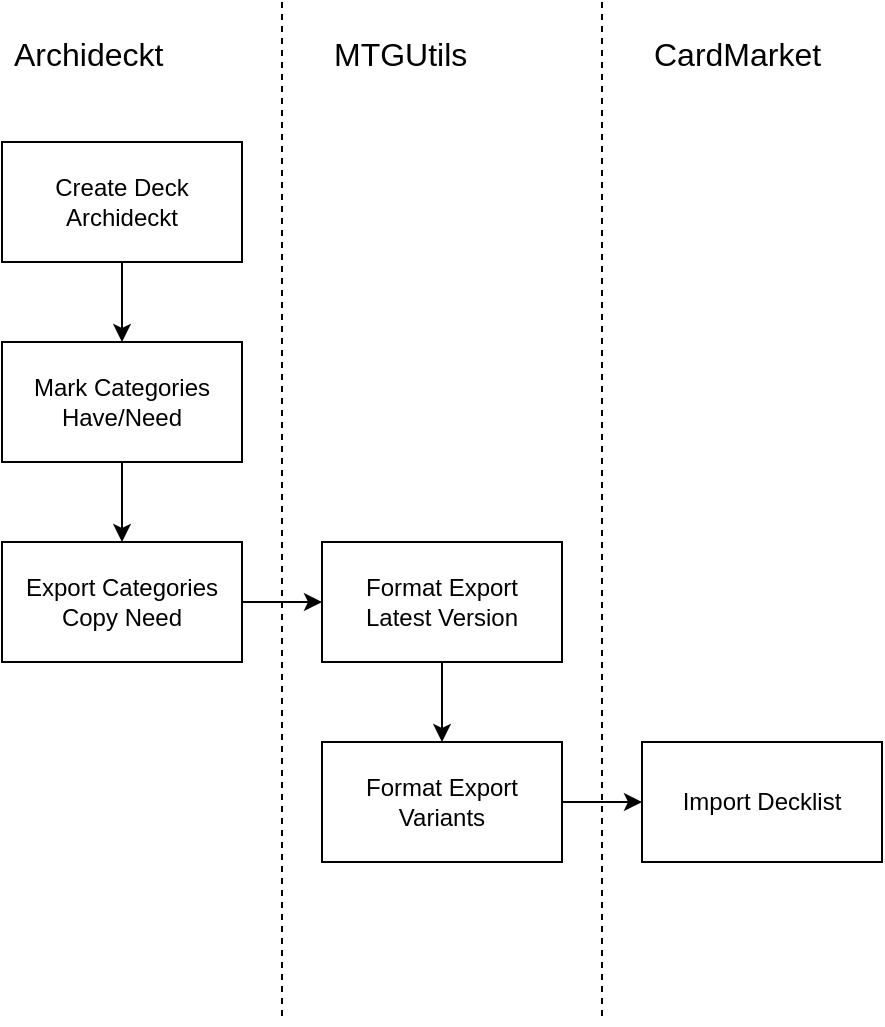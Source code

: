 <mxfile version="20.2.7" type="device"><diagram id="l8B72SW1JqSVA50CfpUV" name="Page-1"><mxGraphModel dx="718" dy="998" grid="1" gridSize="10" guides="1" tooltips="1" connect="1" arrows="1" fold="1" page="1" pageScale="1" pageWidth="827" pageHeight="583" math="0" shadow="0"><root><mxCell id="0"/><mxCell id="1" parent="0"/><mxCell id="9riBEFLrUWvDRXPcaXra-3" value="" style="edgeStyle=orthogonalEdgeStyle;rounded=0;orthogonalLoop=1;jettySize=auto;html=1;" edge="1" parent="1" source="9riBEFLrUWvDRXPcaXra-1" target="9riBEFLrUWvDRXPcaXra-2"><mxGeometry relative="1" as="geometry"/></mxCell><mxCell id="9riBEFLrUWvDRXPcaXra-1" value="&lt;div&gt;Create Deck&lt;/div&gt;&lt;div&gt;Archideckt&lt;br&gt;&lt;/div&gt;" style="rounded=0;whiteSpace=wrap;html=1;" vertex="1" parent="1"><mxGeometry x="40" y="80" width="120" height="60" as="geometry"/></mxCell><mxCell id="9riBEFLrUWvDRXPcaXra-5" value="" style="edgeStyle=orthogonalEdgeStyle;rounded=0;orthogonalLoop=1;jettySize=auto;html=1;" edge="1" parent="1" source="9riBEFLrUWvDRXPcaXra-2" target="9riBEFLrUWvDRXPcaXra-4"><mxGeometry relative="1" as="geometry"/></mxCell><mxCell id="9riBEFLrUWvDRXPcaXra-2" value="&lt;div&gt;Mark Categories&lt;/div&gt;&lt;div&gt;Have/Need&lt;br&gt;&lt;/div&gt;" style="rounded=0;whiteSpace=wrap;html=1;" vertex="1" parent="1"><mxGeometry x="40" y="180" width="120" height="60" as="geometry"/></mxCell><mxCell id="9riBEFLrUWvDRXPcaXra-7" value="" style="edgeStyle=orthogonalEdgeStyle;rounded=0;orthogonalLoop=1;jettySize=auto;html=1;" edge="1" parent="1" source="9riBEFLrUWvDRXPcaXra-4" target="9riBEFLrUWvDRXPcaXra-6"><mxGeometry relative="1" as="geometry"/></mxCell><mxCell id="9riBEFLrUWvDRXPcaXra-4" value="&lt;div&gt;Export Categories&lt;/div&gt;&lt;div&gt;Copy Need&lt;br&gt;&lt;/div&gt;" style="rounded=0;whiteSpace=wrap;html=1;" vertex="1" parent="1"><mxGeometry x="40" y="280" width="120" height="60" as="geometry"/></mxCell><mxCell id="9riBEFLrUWvDRXPcaXra-12" value="" style="edgeStyle=orthogonalEdgeStyle;rounded=0;orthogonalLoop=1;jettySize=auto;html=1;fontSize=16;" edge="1" parent="1" source="9riBEFLrUWvDRXPcaXra-6" target="9riBEFLrUWvDRXPcaXra-11"><mxGeometry relative="1" as="geometry"/></mxCell><mxCell id="9riBEFLrUWvDRXPcaXra-6" value="&lt;div&gt;Format Export&lt;/div&gt;&lt;div&gt;Latest Version&lt;/div&gt;" style="rounded=0;whiteSpace=wrap;html=1;" vertex="1" parent="1"><mxGeometry x="200" y="280" width="120" height="60" as="geometry"/></mxCell><mxCell id="9riBEFLrUWvDRXPcaXra-9" value="" style="endArrow=none;dashed=1;html=1;rounded=0;" edge="1" parent="1"><mxGeometry width="50" height="50" relative="1" as="geometry"><mxPoint x="180" y="10" as="sourcePoint"/><mxPoint x="180" y="520" as="targetPoint"/></mxGeometry></mxCell><mxCell id="9riBEFLrUWvDRXPcaXra-10" value="Archideckt" style="text;strokeColor=none;fillColor=none;align=left;verticalAlign=middle;spacingLeft=4;spacingRight=4;overflow=hidden;points=[[0,0.5],[1,0.5]];portConstraint=eastwest;rotatable=0;fontSize=16;" vertex="1" parent="1"><mxGeometry x="40" y="20" width="90" height="30" as="geometry"/></mxCell><mxCell id="9riBEFLrUWvDRXPcaXra-17" value="" style="edgeStyle=orthogonalEdgeStyle;rounded=0;orthogonalLoop=1;jettySize=auto;html=1;fontSize=16;" edge="1" parent="1" source="9riBEFLrUWvDRXPcaXra-11" target="9riBEFLrUWvDRXPcaXra-16"><mxGeometry relative="1" as="geometry"/></mxCell><mxCell id="9riBEFLrUWvDRXPcaXra-11" value="&lt;div&gt;Format Export&lt;/div&gt;&lt;div&gt;Variants&lt;/div&gt;" style="rounded=0;whiteSpace=wrap;html=1;" vertex="1" parent="1"><mxGeometry x="200" y="380" width="120" height="60" as="geometry"/></mxCell><mxCell id="9riBEFLrUWvDRXPcaXra-14" value="MTGUtils" style="text;strokeColor=none;fillColor=none;align=left;verticalAlign=middle;spacingLeft=4;spacingRight=4;overflow=hidden;points=[[0,0.5],[1,0.5]];portConstraint=eastwest;rotatable=0;fontSize=16;" vertex="1" parent="1"><mxGeometry x="200" y="20" width="90" height="30" as="geometry"/></mxCell><mxCell id="9riBEFLrUWvDRXPcaXra-15" value="" style="endArrow=none;dashed=1;html=1;rounded=0;" edge="1" parent="1"><mxGeometry width="50" height="50" relative="1" as="geometry"><mxPoint x="340" y="10" as="sourcePoint"/><mxPoint x="340" y="520" as="targetPoint"/></mxGeometry></mxCell><mxCell id="9riBEFLrUWvDRXPcaXra-16" value="Import Decklist" style="rounded=0;whiteSpace=wrap;html=1;" vertex="1" parent="1"><mxGeometry x="360" y="380" width="120" height="60" as="geometry"/></mxCell><mxCell id="9riBEFLrUWvDRXPcaXra-18" value="CardMarket" style="text;strokeColor=none;fillColor=none;align=left;verticalAlign=middle;spacingLeft=4;spacingRight=4;overflow=hidden;points=[[0,0.5],[1,0.5]];portConstraint=eastwest;rotatable=0;fontSize=16;" vertex="1" parent="1"><mxGeometry x="360" y="20" width="105" height="30" as="geometry"/></mxCell></root></mxGraphModel></diagram></mxfile>